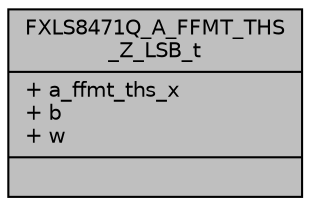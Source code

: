 digraph "FXLS8471Q_A_FFMT_THS_Z_LSB_t"
{
  edge [fontname="Helvetica",fontsize="10",labelfontname="Helvetica",labelfontsize="10"];
  node [fontname="Helvetica",fontsize="10",shape=record];
  Node1 [label="{FXLS8471Q_A_FFMT_THS\l_Z_LSB_t\n|+ a_ffmt_ths_x\l+ b\l+ w\l|}",height=0.2,width=0.4,color="black", fillcolor="grey75", style="filled", fontcolor="black"];
}
